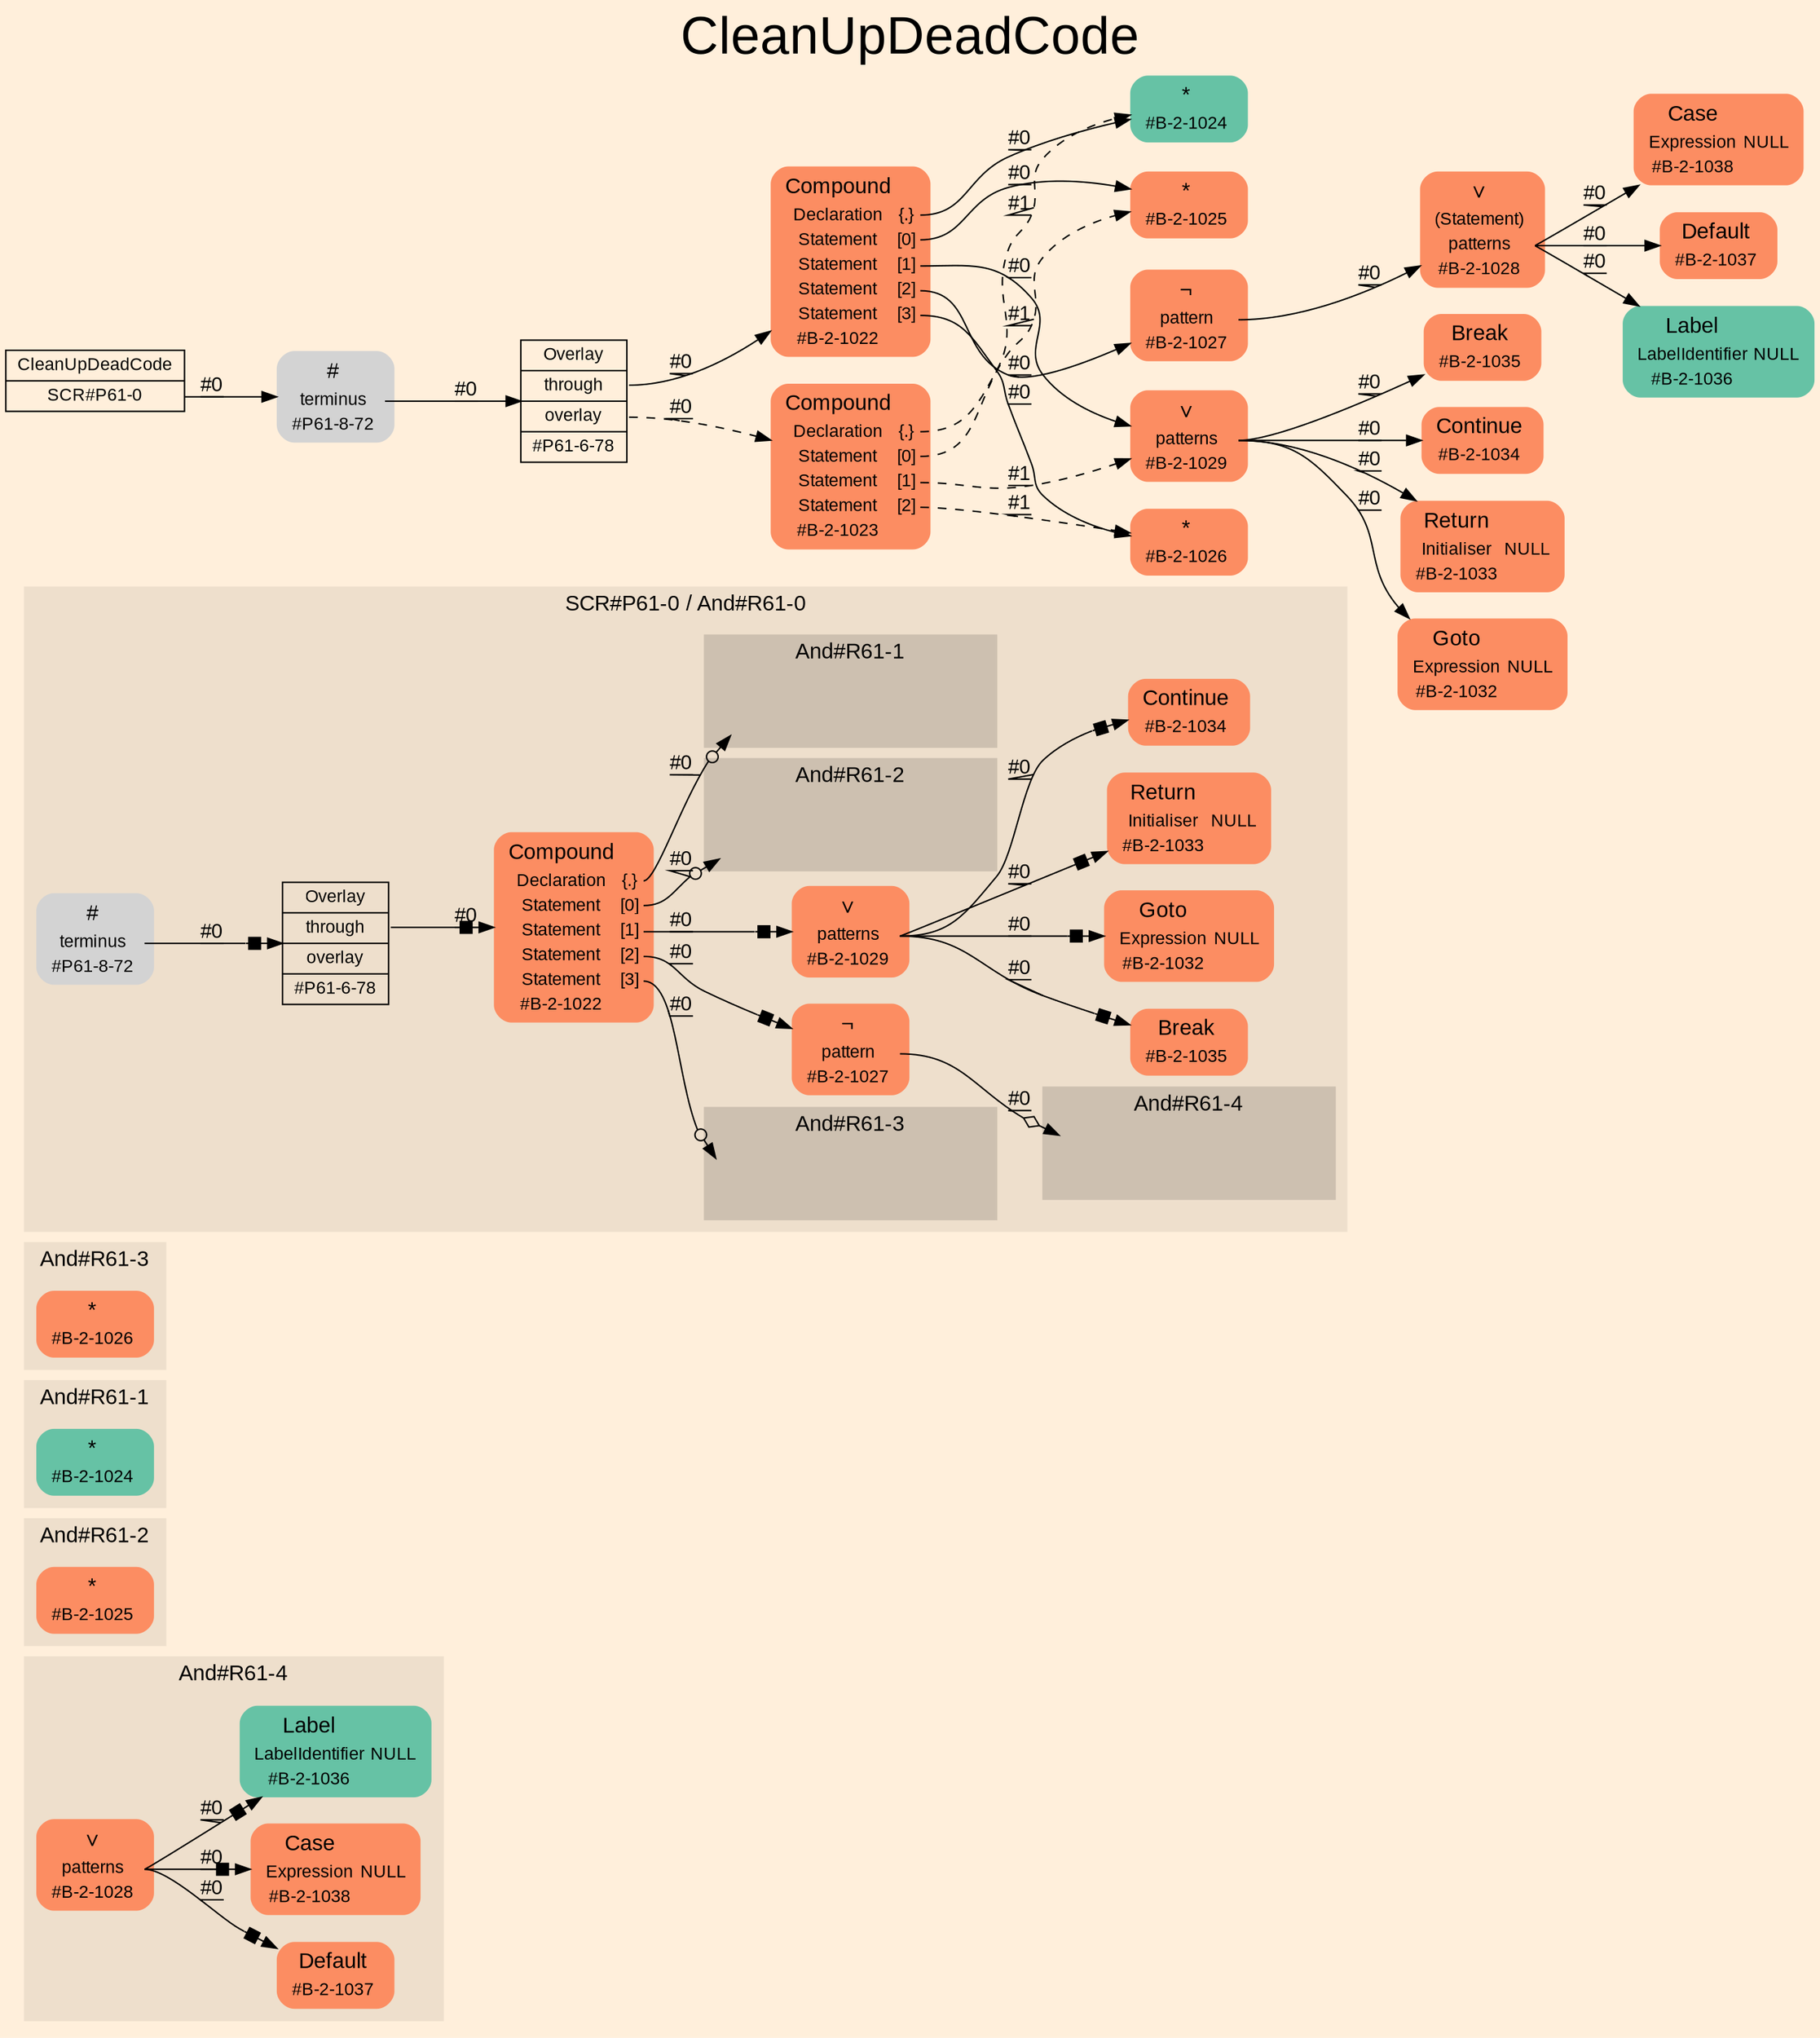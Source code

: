 digraph "CleanUpDeadCode" {
label = "CleanUpDeadCode"
labelloc = t
fontsize = "36"
graph [
    rankdir = "LR"
    ranksep = 0.3
    bgcolor = antiquewhite1
    color = black
    fontcolor = black
    fontname = "Arial"
];
node [
    fontname = "Arial"
];
edge [
    fontname = "Arial"
];

// -------------------- figure And#R61-4 --------------------
subgraph "clusterAnd#R61-4" {
    label = "And#R61-4"
    style = "filled"
    color = antiquewhite2
    fontsize = "15"
    "And#R61-4 / #B-2-1036" [
        shape = "plaintext"
        fillcolor = "/set28/1"
        label = <<TABLE BORDER="0" CELLBORDER="0" CELLSPACING="0">
         <TR><TD><FONT POINT-SIZE="15.0">Label</FONT></TD><TD></TD></TR>
         <TR><TD>LabelIdentifier</TD><TD PORT="port0">NULL</TD></TR>
         <TR><TD>#B-2-1036</TD><TD PORT="port1"></TD></TR>
        </TABLE>>
        style = "rounded,filled"
        fontsize = "12"
    ];
    
    "And#R61-4 / #B-2-1037" [
        shape = "plaintext"
        fillcolor = "/set28/2"
        label = <<TABLE BORDER="0" CELLBORDER="0" CELLSPACING="0">
         <TR><TD><FONT POINT-SIZE="15.0">Default</FONT></TD><TD></TD></TR>
         <TR><TD>#B-2-1037</TD><TD PORT="port0"></TD></TR>
        </TABLE>>
        style = "rounded,filled"
        fontsize = "12"
    ];
    
    "And#R61-4 / #B-2-1028" [
        shape = "plaintext"
        fillcolor = "/set28/2"
        label = <<TABLE BORDER="0" CELLBORDER="0" CELLSPACING="0">
         <TR><TD><FONT POINT-SIZE="15.0">∨</FONT></TD><TD></TD></TR>
         <TR><TD>patterns</TD><TD PORT="port0"></TD></TR>
         <TR><TD>#B-2-1028</TD><TD PORT="port1"></TD></TR>
        </TABLE>>
        style = "rounded,filled"
        fontsize = "12"
    ];
    
    "And#R61-4 / #B-2-1038" [
        shape = "plaintext"
        fillcolor = "/set28/2"
        label = <<TABLE BORDER="0" CELLBORDER="0" CELLSPACING="0">
         <TR><TD><FONT POINT-SIZE="15.0">Case</FONT></TD><TD></TD></TR>
         <TR><TD>Expression</TD><TD PORT="port0">NULL</TD></TR>
         <TR><TD>#B-2-1038</TD><TD PORT="port1"></TD></TR>
        </TABLE>>
        style = "rounded,filled"
        fontsize = "12"
    ];
    
}


// -------------------- figure And#R61-2 --------------------
subgraph "clusterAnd#R61-2" {
    label = "And#R61-2"
    style = "filled"
    color = antiquewhite2
    fontsize = "15"
    "And#R61-2 / #B-2-1025" [
        shape = "plaintext"
        fillcolor = "/set28/2"
        label = <<TABLE BORDER="0" CELLBORDER="0" CELLSPACING="0">
         <TR><TD><FONT POINT-SIZE="15.0">*</FONT></TD><TD></TD></TR>
         <TR><TD>#B-2-1025</TD><TD PORT="port0"></TD></TR>
        </TABLE>>
        style = "rounded,filled"
        fontsize = "12"
    ];
    
}


// -------------------- figure And#R61-1 --------------------
subgraph "clusterAnd#R61-1" {
    label = "And#R61-1"
    style = "filled"
    color = antiquewhite2
    fontsize = "15"
    "And#R61-1 / #B-2-1024" [
        shape = "plaintext"
        fillcolor = "/set28/1"
        label = <<TABLE BORDER="0" CELLBORDER="0" CELLSPACING="0">
         <TR><TD><FONT POINT-SIZE="15.0">*</FONT></TD><TD></TD></TR>
         <TR><TD>#B-2-1024</TD><TD PORT="port0"></TD></TR>
        </TABLE>>
        style = "rounded,filled"
        fontsize = "12"
    ];
    
}


// -------------------- figure And#R61-3 --------------------
subgraph "clusterAnd#R61-3" {
    label = "And#R61-3"
    style = "filled"
    color = antiquewhite2
    fontsize = "15"
    "And#R61-3 / #B-2-1026" [
        shape = "plaintext"
        fillcolor = "/set28/2"
        label = <<TABLE BORDER="0" CELLBORDER="0" CELLSPACING="0">
         <TR><TD><FONT POINT-SIZE="15.0">*</FONT></TD><TD></TD></TR>
         <TR><TD>#B-2-1026</TD><TD PORT="port0"></TD></TR>
        </TABLE>>
        style = "rounded,filled"
        fontsize = "12"
    ];
    
}


// -------------------- figure And#R61-0 --------------------
subgraph "clusterAnd#R61-0" {
    label = "SCR#P61-0 / And#R61-0"
    style = "filled"
    color = antiquewhite2
    fontsize = "15"
    "And#R61-0 / #B-2-1027" [
        shape = "plaintext"
        fillcolor = "/set28/2"
        label = <<TABLE BORDER="0" CELLBORDER="0" CELLSPACING="0">
         <TR><TD><FONT POINT-SIZE="15.0">¬</FONT></TD><TD></TD></TR>
         <TR><TD>pattern</TD><TD PORT="port0"></TD></TR>
         <TR><TD>#B-2-1027</TD><TD PORT="port1"></TD></TR>
        </TABLE>>
        style = "rounded,filled"
        fontsize = "12"
    ];
    
    "And#R61-0 / #B-2-1032" [
        shape = "plaintext"
        fillcolor = "/set28/2"
        label = <<TABLE BORDER="0" CELLBORDER="0" CELLSPACING="0">
         <TR><TD><FONT POINT-SIZE="15.0">Goto</FONT></TD><TD></TD></TR>
         <TR><TD>Expression</TD><TD PORT="port0">NULL</TD></TR>
         <TR><TD>#B-2-1032</TD><TD PORT="port1"></TD></TR>
        </TABLE>>
        style = "rounded,filled"
        fontsize = "12"
    ];
    
    "And#R61-0 / #B-2-1033" [
        shape = "plaintext"
        fillcolor = "/set28/2"
        label = <<TABLE BORDER="0" CELLBORDER="0" CELLSPACING="0">
         <TR><TD><FONT POINT-SIZE="15.0">Return</FONT></TD><TD></TD></TR>
         <TR><TD>Initialiser</TD><TD PORT="port0">NULL</TD></TR>
         <TR><TD>#B-2-1033</TD><TD PORT="port1"></TD></TR>
        </TABLE>>
        style = "rounded,filled"
        fontsize = "12"
    ];
    
    "And#R61-0 / #B-2-1034" [
        shape = "plaintext"
        fillcolor = "/set28/2"
        label = <<TABLE BORDER="0" CELLBORDER="0" CELLSPACING="0">
         <TR><TD><FONT POINT-SIZE="15.0">Continue</FONT></TD><TD></TD></TR>
         <TR><TD>#B-2-1034</TD><TD PORT="port0"></TD></TR>
        </TABLE>>
        style = "rounded,filled"
        fontsize = "12"
    ];
    
    "And#R61-0 / #P61-6-78" [
        shape = "record"
        fillcolor = antiquewhite2
        label = "<fixed> Overlay | <port0> through | <port1> overlay | <port2> #P61-6-78"
        style = "filled"
        fontsize = "12"
        color = black
        fontcolor = black
    ];
    
    "And#R61-0 / #P61-8-72" [
        shape = "plaintext"
        label = <<TABLE BORDER="0" CELLBORDER="0" CELLSPACING="0">
         <TR><TD><FONT POINT-SIZE="15.0">#</FONT></TD><TD></TD></TR>
         <TR><TD>terminus</TD><TD PORT="port0"></TD></TR>
         <TR><TD>#P61-8-72</TD><TD PORT="port1"></TD></TR>
        </TABLE>>
        style = "rounded,filled"
        fontsize = "12"
    ];
    
    "And#R61-0 / #B-2-1022" [
        shape = "plaintext"
        fillcolor = "/set28/2"
        label = <<TABLE BORDER="0" CELLBORDER="0" CELLSPACING="0">
         <TR><TD><FONT POINT-SIZE="15.0">Compound</FONT></TD><TD></TD></TR>
         <TR><TD>Declaration</TD><TD PORT="port0">{.}</TD></TR>
         <TR><TD>Statement</TD><TD PORT="port1">[0]</TD></TR>
         <TR><TD>Statement</TD><TD PORT="port2">[1]</TD></TR>
         <TR><TD>Statement</TD><TD PORT="port3">[2]</TD></TR>
         <TR><TD>Statement</TD><TD PORT="port4">[3]</TD></TR>
         <TR><TD>#B-2-1022</TD><TD PORT="port5"></TD></TR>
        </TABLE>>
        style = "rounded,filled"
        fontsize = "12"
    ];
    
    "And#R61-0 / #B-2-1029" [
        shape = "plaintext"
        fillcolor = "/set28/2"
        label = <<TABLE BORDER="0" CELLBORDER="0" CELLSPACING="0">
         <TR><TD><FONT POINT-SIZE="15.0">∨</FONT></TD><TD></TD></TR>
         <TR><TD>patterns</TD><TD PORT="port0"></TD></TR>
         <TR><TD>#B-2-1029</TD><TD PORT="port1"></TD></TR>
        </TABLE>>
        style = "rounded,filled"
        fontsize = "12"
    ];
    
    "And#R61-0 / #B-2-1035" [
        shape = "plaintext"
        fillcolor = "/set28/2"
        label = <<TABLE BORDER="0" CELLBORDER="0" CELLSPACING="0">
         <TR><TD><FONT POINT-SIZE="15.0">Break</FONT></TD><TD></TD></TR>
         <TR><TD>#B-2-1035</TD><TD PORT="port0"></TD></TR>
        </TABLE>>
        style = "rounded,filled"
        fontsize = "12"
    ];
    
    subgraph "clusterAnd#R61-0 / And#R61-3" {
        label = "And#R61-3"
        style = "filled"
        color = antiquewhite3
        fontsize = "15"
        "And#R61-0 / #0 / #B-2-1026" [
            shape = "none"
            style = "invisible"
        ];
        
    }
    
    subgraph "clusterAnd#R61-0 / And#R61-1" {
        label = "And#R61-1"
        style = "filled"
        color = antiquewhite3
        fontsize = "15"
        "And#R61-0 / #0 / #B-2-1024" [
            shape = "none"
            style = "invisible"
        ];
        
    }
    
    subgraph "clusterAnd#R61-0 / And#R61-2" {
        label = "And#R61-2"
        style = "filled"
        color = antiquewhite3
        fontsize = "15"
        "And#R61-0 / #0 / #B-2-1025" [
            shape = "none"
            style = "invisible"
        ];
        
    }
    
    subgraph "clusterAnd#R61-0 / And#R61-4" {
        label = "And#R61-4"
        style = "filled"
        color = antiquewhite3
        fontsize = "15"
        "And#R61-0 / #0 / #B-2-1028" [
            shape = "none"
            style = "invisible"
        ];
        
    }
    
}


// -------------------- transformation figure --------------------
"CR#P61-0" [
    shape = "record"
    fillcolor = antiquewhite1
    label = "<fixed> CleanUpDeadCode | <port0> SCR#P61-0"
    style = "filled"
    fontsize = "12"
    color = black
    fontcolor = black
];

"#P61-8-72" [
    shape = "plaintext"
    label = <<TABLE BORDER="0" CELLBORDER="0" CELLSPACING="0">
     <TR><TD><FONT POINT-SIZE="15.0">#</FONT></TD><TD></TD></TR>
     <TR><TD>terminus</TD><TD PORT="port0"></TD></TR>
     <TR><TD>#P61-8-72</TD><TD PORT="port1"></TD></TR>
    </TABLE>>
    style = "rounded,filled"
    fontsize = "12"
];

"#P61-6-78" [
    shape = "record"
    fillcolor = antiquewhite1
    label = "<fixed> Overlay | <port0> through | <port1> overlay | <port2> #P61-6-78"
    style = "filled"
    fontsize = "12"
    color = black
    fontcolor = black
];

"#B-2-1022" [
    shape = "plaintext"
    fillcolor = "/set28/2"
    label = <<TABLE BORDER="0" CELLBORDER="0" CELLSPACING="0">
     <TR><TD><FONT POINT-SIZE="15.0">Compound</FONT></TD><TD></TD></TR>
     <TR><TD>Declaration</TD><TD PORT="port0">{.}</TD></TR>
     <TR><TD>Statement</TD><TD PORT="port1">[0]</TD></TR>
     <TR><TD>Statement</TD><TD PORT="port2">[1]</TD></TR>
     <TR><TD>Statement</TD><TD PORT="port3">[2]</TD></TR>
     <TR><TD>Statement</TD><TD PORT="port4">[3]</TD></TR>
     <TR><TD>#B-2-1022</TD><TD PORT="port5"></TD></TR>
    </TABLE>>
    style = "rounded,filled"
    fontsize = "12"
];

"#B-2-1024" [
    shape = "plaintext"
    fillcolor = "/set28/1"
    label = <<TABLE BORDER="0" CELLBORDER="0" CELLSPACING="0">
     <TR><TD><FONT POINT-SIZE="15.0">*</FONT></TD><TD></TD></TR>
     <TR><TD>#B-2-1024</TD><TD PORT="port0"></TD></TR>
    </TABLE>>
    style = "rounded,filled"
    fontsize = "12"
];

"#B-2-1025" [
    shape = "plaintext"
    fillcolor = "/set28/2"
    label = <<TABLE BORDER="0" CELLBORDER="0" CELLSPACING="0">
     <TR><TD><FONT POINT-SIZE="15.0">*</FONT></TD><TD></TD></TR>
     <TR><TD>#B-2-1025</TD><TD PORT="port0"></TD></TR>
    </TABLE>>
    style = "rounded,filled"
    fontsize = "12"
];

"#B-2-1029" [
    shape = "plaintext"
    fillcolor = "/set28/2"
    label = <<TABLE BORDER="0" CELLBORDER="0" CELLSPACING="0">
     <TR><TD><FONT POINT-SIZE="15.0">∨</FONT></TD><TD></TD></TR>
     <TR><TD>patterns</TD><TD PORT="port0"></TD></TR>
     <TR><TD>#B-2-1029</TD><TD PORT="port1"></TD></TR>
    </TABLE>>
    style = "rounded,filled"
    fontsize = "12"
];

"#B-2-1035" [
    shape = "plaintext"
    fillcolor = "/set28/2"
    label = <<TABLE BORDER="0" CELLBORDER="0" CELLSPACING="0">
     <TR><TD><FONT POINT-SIZE="15.0">Break</FONT></TD><TD></TD></TR>
     <TR><TD>#B-2-1035</TD><TD PORT="port0"></TD></TR>
    </TABLE>>
    style = "rounded,filled"
    fontsize = "12"
];

"#B-2-1034" [
    shape = "plaintext"
    fillcolor = "/set28/2"
    label = <<TABLE BORDER="0" CELLBORDER="0" CELLSPACING="0">
     <TR><TD><FONT POINT-SIZE="15.0">Continue</FONT></TD><TD></TD></TR>
     <TR><TD>#B-2-1034</TD><TD PORT="port0"></TD></TR>
    </TABLE>>
    style = "rounded,filled"
    fontsize = "12"
];

"#B-2-1033" [
    shape = "plaintext"
    fillcolor = "/set28/2"
    label = <<TABLE BORDER="0" CELLBORDER="0" CELLSPACING="0">
     <TR><TD><FONT POINT-SIZE="15.0">Return</FONT></TD><TD></TD></TR>
     <TR><TD>Initialiser</TD><TD PORT="port0">NULL</TD></TR>
     <TR><TD>#B-2-1033</TD><TD PORT="port1"></TD></TR>
    </TABLE>>
    style = "rounded,filled"
    fontsize = "12"
];

"#B-2-1032" [
    shape = "plaintext"
    fillcolor = "/set28/2"
    label = <<TABLE BORDER="0" CELLBORDER="0" CELLSPACING="0">
     <TR><TD><FONT POINT-SIZE="15.0">Goto</FONT></TD><TD></TD></TR>
     <TR><TD>Expression</TD><TD PORT="port0">NULL</TD></TR>
     <TR><TD>#B-2-1032</TD><TD PORT="port1"></TD></TR>
    </TABLE>>
    style = "rounded,filled"
    fontsize = "12"
];

"#B-2-1027" [
    shape = "plaintext"
    fillcolor = "/set28/2"
    label = <<TABLE BORDER="0" CELLBORDER="0" CELLSPACING="0">
     <TR><TD><FONT POINT-SIZE="15.0">¬</FONT></TD><TD></TD></TR>
     <TR><TD>pattern</TD><TD PORT="port0"></TD></TR>
     <TR><TD>#B-2-1027</TD><TD PORT="port1"></TD></TR>
    </TABLE>>
    style = "rounded,filled"
    fontsize = "12"
];

"#B-2-1028" [
    shape = "plaintext"
    fillcolor = "/set28/2"
    label = <<TABLE BORDER="0" CELLBORDER="0" CELLSPACING="0">
     <TR><TD><FONT POINT-SIZE="15.0">∨</FONT></TD><TD></TD></TR>
     <TR><TD>(Statement)</TD><TD PORT="port0"></TD></TR>
     <TR><TD>patterns</TD><TD PORT="port1"></TD></TR>
     <TR><TD>#B-2-1028</TD><TD PORT="port2"></TD></TR>
    </TABLE>>
    style = "rounded,filled"
    fontsize = "12"
];

"#B-2-1038" [
    shape = "plaintext"
    fillcolor = "/set28/2"
    label = <<TABLE BORDER="0" CELLBORDER="0" CELLSPACING="0">
     <TR><TD><FONT POINT-SIZE="15.0">Case</FONT></TD><TD></TD></TR>
     <TR><TD>Expression</TD><TD PORT="port0">NULL</TD></TR>
     <TR><TD>#B-2-1038</TD><TD PORT="port1"></TD></TR>
    </TABLE>>
    style = "rounded,filled"
    fontsize = "12"
];

"#B-2-1037" [
    shape = "plaintext"
    fillcolor = "/set28/2"
    label = <<TABLE BORDER="0" CELLBORDER="0" CELLSPACING="0">
     <TR><TD><FONT POINT-SIZE="15.0">Default</FONT></TD><TD></TD></TR>
     <TR><TD>#B-2-1037</TD><TD PORT="port0"></TD></TR>
    </TABLE>>
    style = "rounded,filled"
    fontsize = "12"
];

"#B-2-1036" [
    shape = "plaintext"
    fillcolor = "/set28/1"
    label = <<TABLE BORDER="0" CELLBORDER="0" CELLSPACING="0">
     <TR><TD><FONT POINT-SIZE="15.0">Label</FONT></TD><TD></TD></TR>
     <TR><TD>LabelIdentifier</TD><TD PORT="port0">NULL</TD></TR>
     <TR><TD>#B-2-1036</TD><TD PORT="port1"></TD></TR>
    </TABLE>>
    style = "rounded,filled"
    fontsize = "12"
];

"#B-2-1026" [
    shape = "plaintext"
    fillcolor = "/set28/2"
    label = <<TABLE BORDER="0" CELLBORDER="0" CELLSPACING="0">
     <TR><TD><FONT POINT-SIZE="15.0">*</FONT></TD><TD></TD></TR>
     <TR><TD>#B-2-1026</TD><TD PORT="port0"></TD></TR>
    </TABLE>>
    style = "rounded,filled"
    fontsize = "12"
];

"#B-2-1023" [
    shape = "plaintext"
    fillcolor = "/set28/2"
    label = <<TABLE BORDER="0" CELLBORDER="0" CELLSPACING="0">
     <TR><TD><FONT POINT-SIZE="15.0">Compound</FONT></TD><TD></TD></TR>
     <TR><TD>Declaration</TD><TD PORT="port0">{.}</TD></TR>
     <TR><TD>Statement</TD><TD PORT="port1">[0]</TD></TR>
     <TR><TD>Statement</TD><TD PORT="port2">[1]</TD></TR>
     <TR><TD>Statement</TD><TD PORT="port3">[2]</TD></TR>
     <TR><TD>#B-2-1023</TD><TD PORT="port4"></TD></TR>
    </TABLE>>
    style = "rounded,filled"
    fontsize = "12"
];


// -------------------- links --------------------
// links for block CR#P61-0
"CR#P61-0":port0 -> "#P61-8-72" [
    label = "#0"
    decorate = true
    color = black
    fontcolor = black
];

// links for block #P61-8-72
"#P61-8-72":port0 -> "#P61-6-78" [
    label = "#0"
    decorate = true
    color = black
    fontcolor = black
];

// links for block #P61-6-78
"#P61-6-78":port0 -> "#B-2-1022" [
    label = "#0"
    decorate = true
    color = black
    fontcolor = black
];

"#P61-6-78":port1 -> "#B-2-1023" [
    style="dashed"
    label = "#0"
    decorate = true
    color = black
    fontcolor = black
];

// links for block #B-2-1022
"#B-2-1022":port0 -> "#B-2-1024" [
    label = "#0"
    decorate = true
    color = black
    fontcolor = black
];

"#B-2-1022":port1 -> "#B-2-1025" [
    label = "#0"
    decorate = true
    color = black
    fontcolor = black
];

"#B-2-1022":port2 -> "#B-2-1029" [
    label = "#0"
    decorate = true
    color = black
    fontcolor = black
];

"#B-2-1022":port3 -> "#B-2-1027" [
    label = "#0"
    decorate = true
    color = black
    fontcolor = black
];

"#B-2-1022":port4 -> "#B-2-1026" [
    label = "#0"
    decorate = true
    color = black
    fontcolor = black
];

// links for block #B-2-1024
// links for block #B-2-1025
// links for block #B-2-1029
"#B-2-1029":port0 -> "#B-2-1035" [
    label = "#0"
    decorate = true
    color = black
    fontcolor = black
];

"#B-2-1029":port0 -> "#B-2-1034" [
    label = "#0"
    decorate = true
    color = black
    fontcolor = black
];

"#B-2-1029":port0 -> "#B-2-1033" [
    label = "#0"
    decorate = true
    color = black
    fontcolor = black
];

"#B-2-1029":port0 -> "#B-2-1032" [
    label = "#0"
    decorate = true
    color = black
    fontcolor = black
];

// links for block #B-2-1035
// links for block #B-2-1034
// links for block #B-2-1033
// links for block #B-2-1032
// links for block #B-2-1027
"#B-2-1027":port0 -> "#B-2-1028" [
    label = "#0"
    decorate = true
    color = black
    fontcolor = black
];

// links for block #B-2-1028
"#B-2-1028":port1 -> "#B-2-1038" [
    label = "#0"
    decorate = true
    color = black
    fontcolor = black
];

"#B-2-1028":port1 -> "#B-2-1037" [
    label = "#0"
    decorate = true
    color = black
    fontcolor = black
];

"#B-2-1028":port1 -> "#B-2-1036" [
    label = "#0"
    decorate = true
    color = black
    fontcolor = black
];

// links for block #B-2-1038
// links for block #B-2-1037
// links for block #B-2-1036
// links for block #B-2-1026
// links for block #B-2-1023
"#B-2-1023":port0 -> "#B-2-1024" [
    style="dashed"
    label = "#1"
    decorate = true
    color = black
    fontcolor = black
];

"#B-2-1023":port1 -> "#B-2-1025" [
    style="dashed"
    label = "#1"
    decorate = true
    color = black
    fontcolor = black
];

"#B-2-1023":port2 -> "#B-2-1029" [
    style="dashed"
    label = "#1"
    decorate = true
    color = black
    fontcolor = black
];

"#B-2-1023":port3 -> "#B-2-1026" [
    style="dashed"
    label = "#1"
    decorate = true
    color = black
    fontcolor = black
];

// links for block And#R61-0 / #B-2-1027
"And#R61-0 / #B-2-1027":port0 -> "And#R61-0 / #0 / #B-2-1028" [
    arrowhead="normalnoneodiamond"
    label = "#0"
    decorate = true
    color = black
    fontcolor = black
];

// links for block And#R61-0 / #B-2-1032
// links for block And#R61-0 / #B-2-1033
// links for block And#R61-0 / #B-2-1034
// links for block And#R61-0 / #P61-6-78
"And#R61-0 / #P61-6-78":port0 -> "And#R61-0 / #B-2-1022" [
    arrowhead="normalnonebox"
    label = "#0"
    decorate = true
    color = black
    fontcolor = black
];

// links for block And#R61-0 / #P61-8-72
"And#R61-0 / #P61-8-72":port0 -> "And#R61-0 / #P61-6-78" [
    arrowhead="normalnonebox"
    label = "#0"
    decorate = true
    color = black
    fontcolor = black
];

// links for block And#R61-0 / #B-2-1022
"And#R61-0 / #B-2-1022":port0 -> "And#R61-0 / #0 / #B-2-1024" [
    arrowhead="normalnoneodot"
    label = "#0"
    decorate = true
    color = black
    fontcolor = black
];

"And#R61-0 / #B-2-1022":port1 -> "And#R61-0 / #0 / #B-2-1025" [
    arrowhead="normalnoneodot"
    label = "#0"
    decorate = true
    color = black
    fontcolor = black
];

"And#R61-0 / #B-2-1022":port2 -> "And#R61-0 / #B-2-1029" [
    arrowhead="normalnonebox"
    label = "#0"
    decorate = true
    color = black
    fontcolor = black
];

"And#R61-0 / #B-2-1022":port3 -> "And#R61-0 / #B-2-1027" [
    arrowhead="normalnonebox"
    label = "#0"
    decorate = true
    color = black
    fontcolor = black
];

"And#R61-0 / #B-2-1022":port4 -> "And#R61-0 / #0 / #B-2-1026" [
    arrowhead="normalnoneodot"
    label = "#0"
    decorate = true
    color = black
    fontcolor = black
];

// links for block And#R61-0 / #B-2-1029
"And#R61-0 / #B-2-1029":port0 -> "And#R61-0 / #B-2-1035" [
    arrowhead="normalnonebox"
    label = "#0"
    decorate = true
    color = black
    fontcolor = black
];

"And#R61-0 / #B-2-1029":port0 -> "And#R61-0 / #B-2-1034" [
    arrowhead="normalnonebox"
    label = "#0"
    decorate = true
    color = black
    fontcolor = black
];

"And#R61-0 / #B-2-1029":port0 -> "And#R61-0 / #B-2-1033" [
    arrowhead="normalnonebox"
    label = "#0"
    decorate = true
    color = black
    fontcolor = black
];

"And#R61-0 / #B-2-1029":port0 -> "And#R61-0 / #B-2-1032" [
    arrowhead="normalnonebox"
    label = "#0"
    decorate = true
    color = black
    fontcolor = black
];

// links for block And#R61-0 / #B-2-1035
// links for block And#R61-0 / #0 / #B-2-1026
// links for block And#R61-0 / #0 / #B-2-1024
// links for block And#R61-0 / #0 / #B-2-1025
// links for block And#R61-0 / #0 / #B-2-1028
// links for block And#R61-3 / #B-2-1026
// links for block And#R61-1 / #B-2-1024
// links for block And#R61-2 / #B-2-1025
// links for block And#R61-4 / #B-2-1036
// links for block And#R61-4 / #B-2-1037
// links for block And#R61-4 / #B-2-1028
"And#R61-4 / #B-2-1028":port0 -> "And#R61-4 / #B-2-1038" [
    arrowhead="normalnonebox"
    label = "#0"
    decorate = true
    color = black
    fontcolor = black
];

"And#R61-4 / #B-2-1028":port0 -> "And#R61-4 / #B-2-1037" [
    arrowhead="normalnonebox"
    label = "#0"
    decorate = true
    color = black
    fontcolor = black
];

"And#R61-4 / #B-2-1028":port0 -> "And#R61-4 / #B-2-1036" [
    arrowhead="normalnonebox"
    label = "#0"
    decorate = true
    color = black
    fontcolor = black
];

// links for block And#R61-4 / #B-2-1038
}
